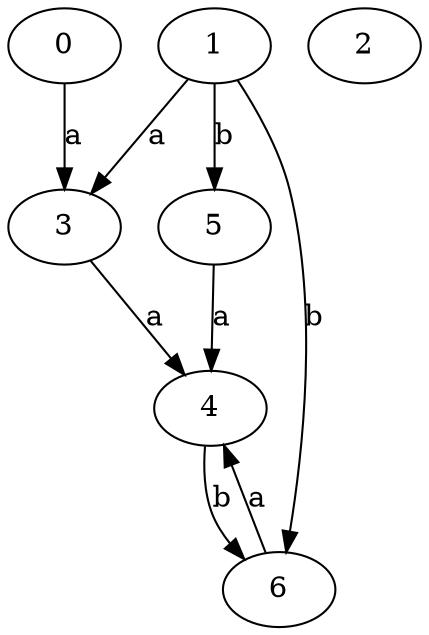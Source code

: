 strict digraph  {
3;
0;
1;
4;
2;
5;
6;
3 -> 4  [label=a];
0 -> 3  [label=a];
1 -> 3  [label=a];
1 -> 5  [label=b];
1 -> 6  [label=b];
4 -> 6  [label=b];
5 -> 4  [label=a];
6 -> 4  [label=a];
}
